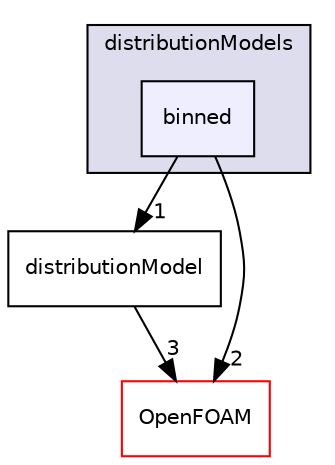 digraph "src/lagrangian/distributionModels/binned" {
  bgcolor=transparent;
  compound=true
  node [ fontsize="10", fontname="Helvetica"];
  edge [ labelfontsize="10", labelfontname="Helvetica"];
  subgraph clusterdir_d6927c2879faa997b7d01c6ca71e518d {
    graph [ bgcolor="#ddddee", pencolor="black", label="distributionModels" fontname="Helvetica", fontsize="10", URL="dir_d6927c2879faa997b7d01c6ca71e518d.html"]
  dir_e0d01892abd1e2399a8c04e92d2efad1 [shape=box, label="binned", style="filled", fillcolor="#eeeeff", pencolor="black", URL="dir_e0d01892abd1e2399a8c04e92d2efad1.html"];
  }
  dir_3ff0738798e7f6403b30bcd3784a2546 [shape=box label="distributionModel" URL="dir_3ff0738798e7f6403b30bcd3784a2546.html"];
  dir_c5473ff19b20e6ec4dfe5c310b3778a8 [shape=box label="OpenFOAM" color="red" URL="dir_c5473ff19b20e6ec4dfe5c310b3778a8.html"];
  dir_e0d01892abd1e2399a8c04e92d2efad1->dir_3ff0738798e7f6403b30bcd3784a2546 [headlabel="1", labeldistance=1.5 headhref="dir_001523_001524.html"];
  dir_e0d01892abd1e2399a8c04e92d2efad1->dir_c5473ff19b20e6ec4dfe5c310b3778a8 [headlabel="2", labeldistance=1.5 headhref="dir_001523_002151.html"];
  dir_3ff0738798e7f6403b30bcd3784a2546->dir_c5473ff19b20e6ec4dfe5c310b3778a8 [headlabel="3", labeldistance=1.5 headhref="dir_001524_002151.html"];
}

